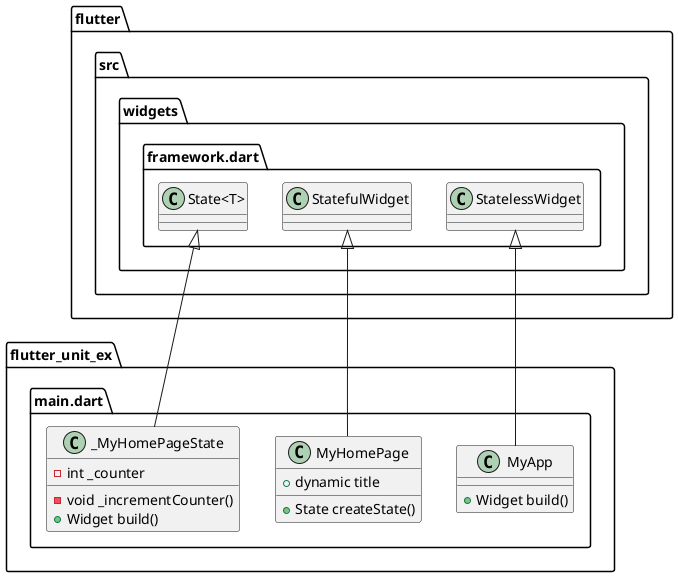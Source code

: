 @startuml
set namespaceSeparator ::

class "flutter_unit_ex::main.dart::MyApp" {
  +Widget build()
}

"flutter::src::widgets::framework.dart::StatelessWidget" <|-- "flutter_unit_ex::main.dart::MyApp"

class "flutter_unit_ex::main.dart::MyHomePage" {
  +dynamic title
  +State createState()
}

"flutter::src::widgets::framework.dart::StatefulWidget" <|-- "flutter_unit_ex::main.dart::MyHomePage"

class "flutter_unit_ex::main.dart::_MyHomePageState" {
  -int _counter
  -void _incrementCounter()
  +Widget build()
}

"flutter::src::widgets::framework.dart::State<T>" <|-- "flutter_unit_ex::main.dart::_MyHomePageState"


@enduml